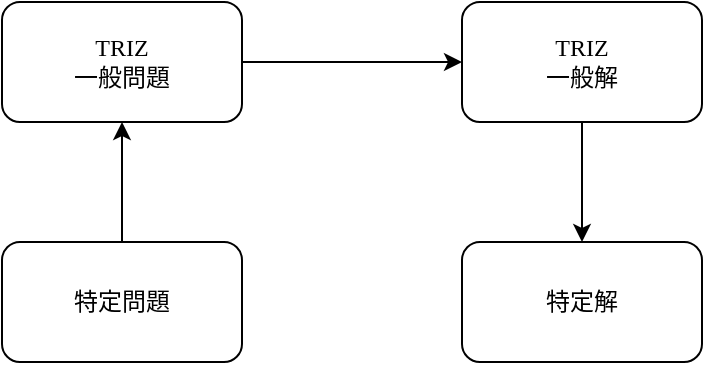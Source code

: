 <mxfile version="28.0.6">
  <diagram name="第 1 页" id="OxzYYCeSE4kF8Ay5W1zQ">
    <mxGraphModel dx="1205" dy="666" grid="1" gridSize="10" guides="1" tooltips="1" connect="1" arrows="1" fold="1" page="1" pageScale="1" pageWidth="827" pageHeight="1169" math="0" shadow="0">
      <root>
        <mxCell id="0" />
        <mxCell id="1" parent="0" />
        <mxCell id="CGyTaIqXadppFpSv9QEg-7" style="edgeStyle=orthogonalEdgeStyle;rounded=0;orthogonalLoop=1;jettySize=auto;html=1;exitX=1;exitY=0.5;exitDx=0;exitDy=0;" parent="1" source="CGyTaIqXadppFpSv9QEg-1" target="CGyTaIqXadppFpSv9QEg-4" edge="1">
          <mxGeometry relative="1" as="geometry" />
        </mxCell>
        <mxCell id="CGyTaIqXadppFpSv9QEg-1" value="&lt;font face=&quot;Times New Roman&quot;&gt;TRIZ&lt;/font&gt;&lt;div&gt;一般問題&lt;/div&gt;" style="rounded=1;whiteSpace=wrap;html=1;fontFamily=標楷體;labelBackgroundColor=none;" parent="1" vertex="1">
          <mxGeometry x="170" y="170" width="120" height="60" as="geometry" />
        </mxCell>
        <mxCell id="CGyTaIqXadppFpSv9QEg-6" style="edgeStyle=orthogonalEdgeStyle;rounded=0;orthogonalLoop=1;jettySize=auto;html=1;exitX=0.5;exitY=0;exitDx=0;exitDy=0;entryX=0.5;entryY=1;entryDx=0;entryDy=0;" parent="1" source="CGyTaIqXadppFpSv9QEg-2" target="CGyTaIqXadppFpSv9QEg-1" edge="1">
          <mxGeometry relative="1" as="geometry" />
        </mxCell>
        <mxCell id="CGyTaIqXadppFpSv9QEg-2" value="特定問題" style="rounded=1;whiteSpace=wrap;html=1;fontFamily=標楷體;" parent="1" vertex="1">
          <mxGeometry x="170" y="290" width="120" height="60" as="geometry" />
        </mxCell>
        <mxCell id="CGyTaIqXadppFpSv9QEg-3" value="特定解" style="rounded=1;whiteSpace=wrap;html=1;fontFamily=標楷體;" parent="1" vertex="1">
          <mxGeometry x="400" y="290" width="120" height="60" as="geometry" />
        </mxCell>
        <mxCell id="CGyTaIqXadppFpSv9QEg-8" style="edgeStyle=orthogonalEdgeStyle;rounded=0;orthogonalLoop=1;jettySize=auto;html=1;exitX=0.5;exitY=1;exitDx=0;exitDy=0;entryX=0.5;entryY=0;entryDx=0;entryDy=0;" parent="1" source="CGyTaIqXadppFpSv9QEg-4" target="CGyTaIqXadppFpSv9QEg-3" edge="1">
          <mxGeometry relative="1" as="geometry" />
        </mxCell>
        <mxCell id="CGyTaIqXadppFpSv9QEg-4" value="&lt;font face=&quot;Times New Roman&quot;&gt;TRIZ&lt;/font&gt;&lt;div&gt;一般解&lt;/div&gt;" style="rounded=1;whiteSpace=wrap;html=1;fontFamily=標楷體;" parent="1" vertex="1">
          <mxGeometry x="400" y="170" width="120" height="60" as="geometry" />
        </mxCell>
      </root>
    </mxGraphModel>
  </diagram>
</mxfile>
